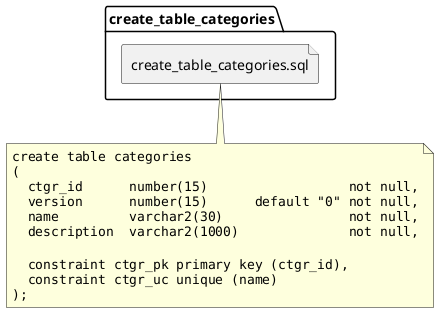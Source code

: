 @startuml

allowmixing

skinparam backgroundcolor transparent

  file create_table_categories.sql

  note bottom of create_table_categories.sql
    ""create table categories""
    ""(""
    ""  ctgr_id      number(15)                  not null,""
    ""  version      number(15)      default "0" not null,""
    ""  name         varchar2(30)                not null,""
    ""  description  varchar2(1000)              not null,""
    """"
    ""  constraint ctgr_pk primary key (ctgr_id),""
    ""  constraint ctgr_uc unique (name)""
    "");""
  end note

@enduml
